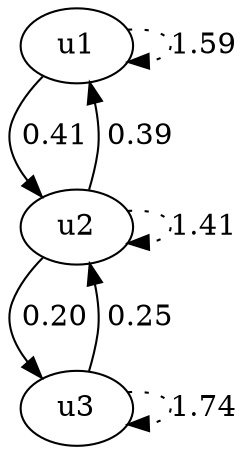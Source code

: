 
digraph G {
    //nodesep = 0.3;
    //rankdir = LR;

    u1
    u3
    u2

    //{ rank = same; u1; u2; }
    //{ rank = same; u3; }

    {
        edge[style=dotted]
        u1 -> u1  [label = 1.59]
        u2 -> u2  [label = 1.41]
        u3 -> u3  [label = 1.74]
    }

    u1 -> u2 [label = " 0.41 "]
    u2 -> u1 [label = " 0.39 "]

    u2 -> u3 [label = " 0.20 "]
    u3 -> u2 [label = " 0.25"]
}

